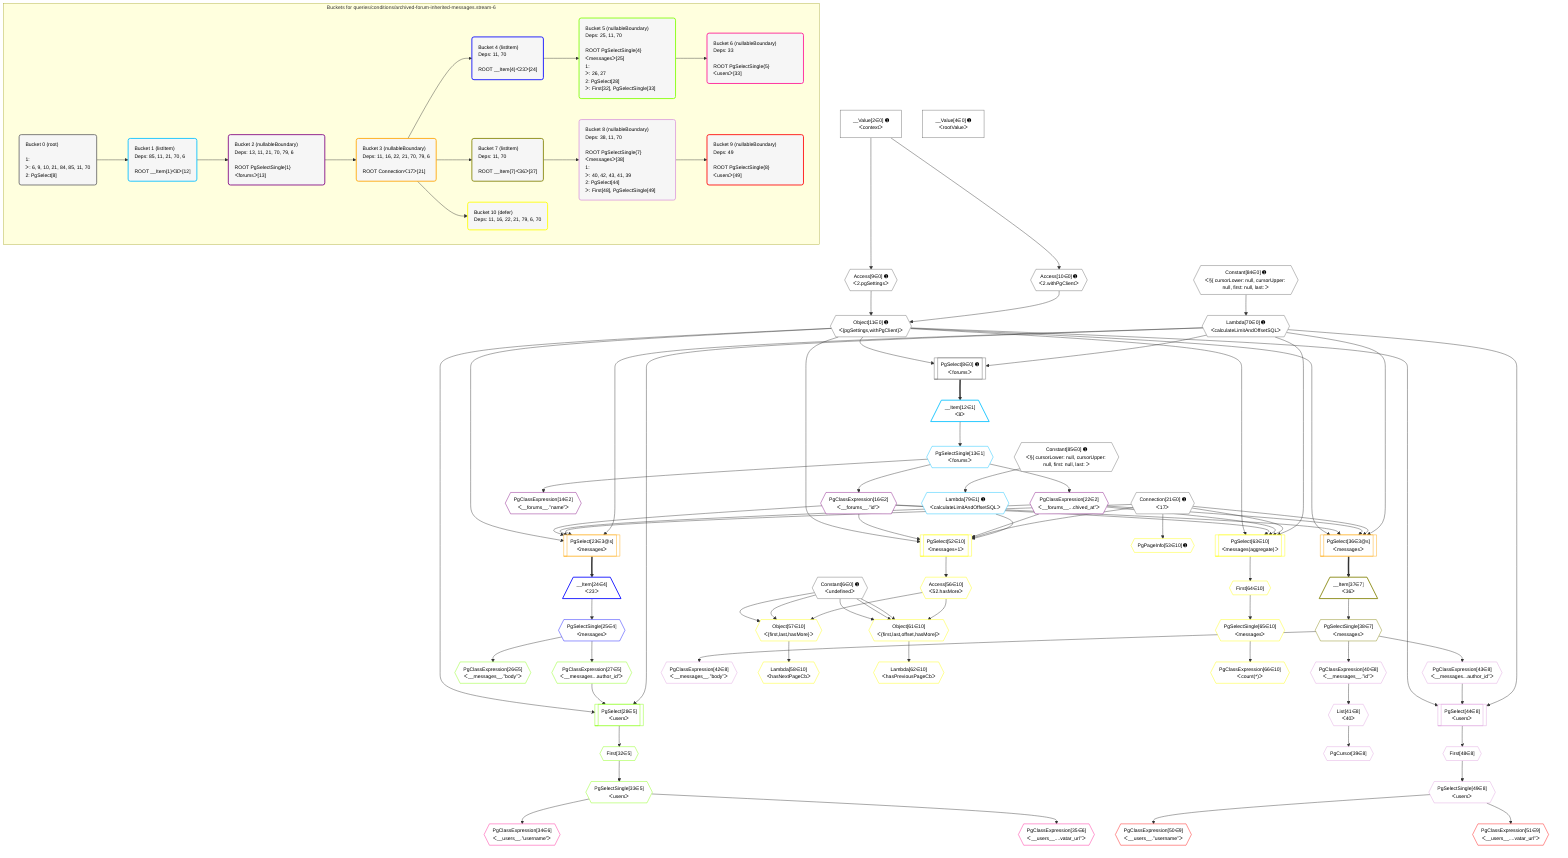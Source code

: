 %%{init: {'themeVariables': { 'fontSize': '12px'}}}%%
graph TD
    classDef path fill:#eee,stroke:#000,color:#000
    classDef plan fill:#fff,stroke-width:1px,color:#000
    classDef itemplan fill:#fff,stroke-width:2px,color:#000
    classDef unbatchedplan fill:#dff,stroke-width:1px,color:#000
    classDef sideeffectplan fill:#fcc,stroke-width:2px,color:#000
    classDef bucket fill:#f6f6f6,color:#000,stroke-width:2px,text-align:left


    %% plan dependencies
    PgSelect8[["PgSelect[8∈0] ➊<br />ᐸforumsᐳ"]]:::plan
    Object11{{"Object[11∈0] ➊<br />ᐸ{pgSettings,withPgClient}ᐳ"}}:::plan
    Lambda70{{"Lambda[70∈0] ➊<br />ᐸcalculateLimitAndOffsetSQLᐳ"}}:::plan
    Object11 & Lambda70 --> PgSelect8
    Access9{{"Access[9∈0] ➊<br />ᐸ2.pgSettingsᐳ"}}:::plan
    Access10{{"Access[10∈0] ➊<br />ᐸ2.withPgClientᐳ"}}:::plan
    Access9 & Access10 --> Object11
    __Value2["__Value[2∈0] ➊<br />ᐸcontextᐳ"]:::plan
    __Value2 --> Access9
    __Value2 --> Access10
    Constant84{{"Constant[84∈0] ➊<br />ᐸ§{ cursorLower: null, cursorUpper: null, first: null, last: ᐳ"}}:::plan
    Constant84 --> Lambda70
    __Value4["__Value[4∈0] ➊<br />ᐸrootValueᐳ"]:::plan
    Constant6{{"Constant[6∈0] ➊<br />ᐸundefinedᐳ"}}:::plan
    Connection21{{"Connection[21∈0] ➊<br />ᐸ17ᐳ"}}:::plan
    Constant85{{"Constant[85∈0] ➊<br />ᐸ§{ cursorLower: null, cursorUpper: null, first: null, last: ᐳ"}}:::plan
    __Item12[/"__Item[12∈1]<br />ᐸ8ᐳ"\]:::itemplan
    PgSelect8 ==> __Item12
    PgSelectSingle13{{"PgSelectSingle[13∈1]<br />ᐸforumsᐳ"}}:::plan
    __Item12 --> PgSelectSingle13
    Lambda79{{"Lambda[79∈1] ➊<br />ᐸcalculateLimitAndOffsetSQLᐳ"}}:::plan
    Constant85 --> Lambda79
    PgClassExpression14{{"PgClassExpression[14∈2]<br />ᐸ__forums__.”name”ᐳ"}}:::plan
    PgSelectSingle13 --> PgClassExpression14
    PgClassExpression16{{"PgClassExpression[16∈2]<br />ᐸ__forums__.”id”ᐳ"}}:::plan
    PgSelectSingle13 --> PgClassExpression16
    PgClassExpression22{{"PgClassExpression[22∈2]<br />ᐸ__forums__...chived_at”ᐳ"}}:::plan
    PgSelectSingle13 --> PgClassExpression22
    PgSelect23[["PgSelect[23∈3@s]<br />ᐸmessagesᐳ"]]:::plan
    Object11 & PgClassExpression16 & PgClassExpression22 & Connection21 & Lambda70 --> PgSelect23
    PgSelect36[["PgSelect[36∈3@s]<br />ᐸmessagesᐳ"]]:::plan
    Object11 & PgClassExpression16 & PgClassExpression22 & Connection21 & Lambda70 --> PgSelect36
    __Item24[/"__Item[24∈4]<br />ᐸ23ᐳ"\]:::itemplan
    PgSelect23 ==> __Item24
    PgSelectSingle25{{"PgSelectSingle[25∈4]<br />ᐸmessagesᐳ"}}:::plan
    __Item24 --> PgSelectSingle25
    PgSelect28[["PgSelect[28∈5]<br />ᐸusersᐳ"]]:::plan
    PgClassExpression27{{"PgClassExpression[27∈5]<br />ᐸ__messages...author_id”ᐳ"}}:::plan
    Object11 & PgClassExpression27 & Lambda70 --> PgSelect28
    PgClassExpression26{{"PgClassExpression[26∈5]<br />ᐸ__messages__.”body”ᐳ"}}:::plan
    PgSelectSingle25 --> PgClassExpression26
    PgSelectSingle25 --> PgClassExpression27
    First32{{"First[32∈5]"}}:::plan
    PgSelect28 --> First32
    PgSelectSingle33{{"PgSelectSingle[33∈5]<br />ᐸusersᐳ"}}:::plan
    First32 --> PgSelectSingle33
    PgClassExpression34{{"PgClassExpression[34∈6]<br />ᐸ__users__.”username”ᐳ"}}:::plan
    PgSelectSingle33 --> PgClassExpression34
    PgClassExpression35{{"PgClassExpression[35∈6]<br />ᐸ__users__....vatar_url”ᐳ"}}:::plan
    PgSelectSingle33 --> PgClassExpression35
    __Item37[/"__Item[37∈7]<br />ᐸ36ᐳ"\]:::itemplan
    PgSelect36 ==> __Item37
    PgSelectSingle38{{"PgSelectSingle[38∈7]<br />ᐸmessagesᐳ"}}:::plan
    __Item37 --> PgSelectSingle38
    PgSelect44[["PgSelect[44∈8]<br />ᐸusersᐳ"]]:::plan
    PgClassExpression43{{"PgClassExpression[43∈8]<br />ᐸ__messages...author_id”ᐳ"}}:::plan
    Object11 & PgClassExpression43 & Lambda70 --> PgSelect44
    PgCursor39{{"PgCursor[39∈8]"}}:::plan
    List41{{"List[41∈8]<br />ᐸ40ᐳ"}}:::plan
    List41 --> PgCursor39
    PgClassExpression40{{"PgClassExpression[40∈8]<br />ᐸ__messages__.”id”ᐳ"}}:::plan
    PgSelectSingle38 --> PgClassExpression40
    PgClassExpression40 --> List41
    PgClassExpression42{{"PgClassExpression[42∈8]<br />ᐸ__messages__.”body”ᐳ"}}:::plan
    PgSelectSingle38 --> PgClassExpression42
    PgSelectSingle38 --> PgClassExpression43
    First48{{"First[48∈8]"}}:::plan
    PgSelect44 --> First48
    PgSelectSingle49{{"PgSelectSingle[49∈8]<br />ᐸusersᐳ"}}:::plan
    First48 --> PgSelectSingle49
    PgClassExpression50{{"PgClassExpression[50∈9]<br />ᐸ__users__.”username”ᐳ"}}:::plan
    PgSelectSingle49 --> PgClassExpression50
    PgClassExpression51{{"PgClassExpression[51∈9]<br />ᐸ__users__....vatar_url”ᐳ"}}:::plan
    PgSelectSingle49 --> PgClassExpression51
    PgSelect52[["PgSelect[52∈10]<br />ᐸmessages+1ᐳ"]]:::plan
    Object11 & PgClassExpression16 & PgClassExpression22 & Connection21 & Lambda79 --> PgSelect52
    PgSelect63[["PgSelect[63∈10]<br />ᐸmessages(aggregate)ᐳ"]]:::plan
    Object11 & PgClassExpression16 & PgClassExpression22 & Connection21 & Lambda70 --> PgSelect63
    Object61{{"Object[61∈10]<br />ᐸ{first,last,offset,hasMore}ᐳ"}}:::plan
    Access56{{"Access[56∈10]<br />ᐸ52.hasMoreᐳ"}}:::plan
    Constant6 & Constant6 & Constant6 & Access56 --> Object61
    Object57{{"Object[57∈10]<br />ᐸ{first,last,hasMore}ᐳ"}}:::plan
    Constant6 & Constant6 & Access56 --> Object57
    PgPageInfo53{{"PgPageInfo[53∈10] ➊"}}:::plan
    Connection21 --> PgPageInfo53
    PgSelect52 --> Access56
    Lambda58{{"Lambda[58∈10]<br />ᐸhasNextPageCbᐳ"}}:::plan
    Object57 --> Lambda58
    Lambda62{{"Lambda[62∈10]<br />ᐸhasPreviousPageCbᐳ"}}:::plan
    Object61 --> Lambda62
    First64{{"First[64∈10]"}}:::plan
    PgSelect63 --> First64
    PgSelectSingle65{{"PgSelectSingle[65∈10]<br />ᐸmessagesᐳ"}}:::plan
    First64 --> PgSelectSingle65
    PgClassExpression66{{"PgClassExpression[66∈10]<br />ᐸcount(*)ᐳ"}}:::plan
    PgSelectSingle65 --> PgClassExpression66

    %% define steps

    subgraph "Buckets for queries/conditions/archived-forum-inherited-messages.stream-6"
    Bucket0("Bucket 0 (root)<br /><br />1: <br />ᐳ: 6, 9, 10, 21, 84, 85, 11, 70<br />2: PgSelect[8]"):::bucket
    classDef bucket0 stroke:#696969
    class Bucket0,__Value2,__Value4,Constant6,PgSelect8,Access9,Access10,Object11,Connection21,Lambda70,Constant84,Constant85 bucket0
    Bucket1("Bucket 1 (listItem)<br />Deps: 85, 11, 21, 70, 6<br /><br />ROOT __Item{1}ᐸ8ᐳ[12]"):::bucket
    classDef bucket1 stroke:#00bfff
    class Bucket1,__Item12,PgSelectSingle13,Lambda79 bucket1
    Bucket2("Bucket 2 (nullableBoundary)<br />Deps: 13, 11, 21, 70, 79, 6<br /><br />ROOT PgSelectSingle{1}ᐸforumsᐳ[13]"):::bucket
    classDef bucket2 stroke:#7f007f
    class Bucket2,PgClassExpression14,PgClassExpression16,PgClassExpression22 bucket2
    Bucket3("Bucket 3 (nullableBoundary)<br />Deps: 11, 16, 22, 21, 70, 79, 6<br /><br />ROOT Connectionᐸ17ᐳ[21]"):::bucket
    classDef bucket3 stroke:#ffa500
    class Bucket3,PgSelect23,PgSelect36 bucket3
    Bucket4("Bucket 4 (listItem)<br />Deps: 11, 70<br /><br />ROOT __Item{4}ᐸ23ᐳ[24]"):::bucket
    classDef bucket4 stroke:#0000ff
    class Bucket4,__Item24,PgSelectSingle25 bucket4
    Bucket5("Bucket 5 (nullableBoundary)<br />Deps: 25, 11, 70<br /><br />ROOT PgSelectSingle{4}ᐸmessagesᐳ[25]<br />1: <br />ᐳ: 26, 27<br />2: PgSelect[28]<br />ᐳ: First[32], PgSelectSingle[33]"):::bucket
    classDef bucket5 stroke:#7fff00
    class Bucket5,PgClassExpression26,PgClassExpression27,PgSelect28,First32,PgSelectSingle33 bucket5
    Bucket6("Bucket 6 (nullableBoundary)<br />Deps: 33<br /><br />ROOT PgSelectSingle{5}ᐸusersᐳ[33]"):::bucket
    classDef bucket6 stroke:#ff1493
    class Bucket6,PgClassExpression34,PgClassExpression35 bucket6
    Bucket7("Bucket 7 (listItem)<br />Deps: 11, 70<br /><br />ROOT __Item{7}ᐸ36ᐳ[37]"):::bucket
    classDef bucket7 stroke:#808000
    class Bucket7,__Item37,PgSelectSingle38 bucket7
    Bucket8("Bucket 8 (nullableBoundary)<br />Deps: 38, 11, 70<br /><br />ROOT PgSelectSingle{7}ᐸmessagesᐳ[38]<br />1: <br />ᐳ: 40, 42, 43, 41, 39<br />2: PgSelect[44]<br />ᐳ: First[48], PgSelectSingle[49]"):::bucket
    classDef bucket8 stroke:#dda0dd
    class Bucket8,PgCursor39,PgClassExpression40,List41,PgClassExpression42,PgClassExpression43,PgSelect44,First48,PgSelectSingle49 bucket8
    Bucket9("Bucket 9 (nullableBoundary)<br />Deps: 49<br /><br />ROOT PgSelectSingle{8}ᐸusersᐳ[49]"):::bucket
    classDef bucket9 stroke:#ff0000
    class Bucket9,PgClassExpression50,PgClassExpression51 bucket9
    Bucket10("Bucket 10 (defer)<br />Deps: 11, 16, 22, 21, 79, 6, 70"):::bucket
    classDef bucket10 stroke:#ffff00
    class Bucket10,PgSelect52,PgPageInfo53,Access56,Object57,Lambda58,Object61,Lambda62,PgSelect63,First64,PgSelectSingle65,PgClassExpression66 bucket10
    Bucket0 --> Bucket1
    Bucket1 --> Bucket2
    Bucket2 --> Bucket3
    Bucket3 --> Bucket4 & Bucket7 & Bucket10
    Bucket4 --> Bucket5
    Bucket5 --> Bucket6
    Bucket7 --> Bucket8
    Bucket8 --> Bucket9
    end